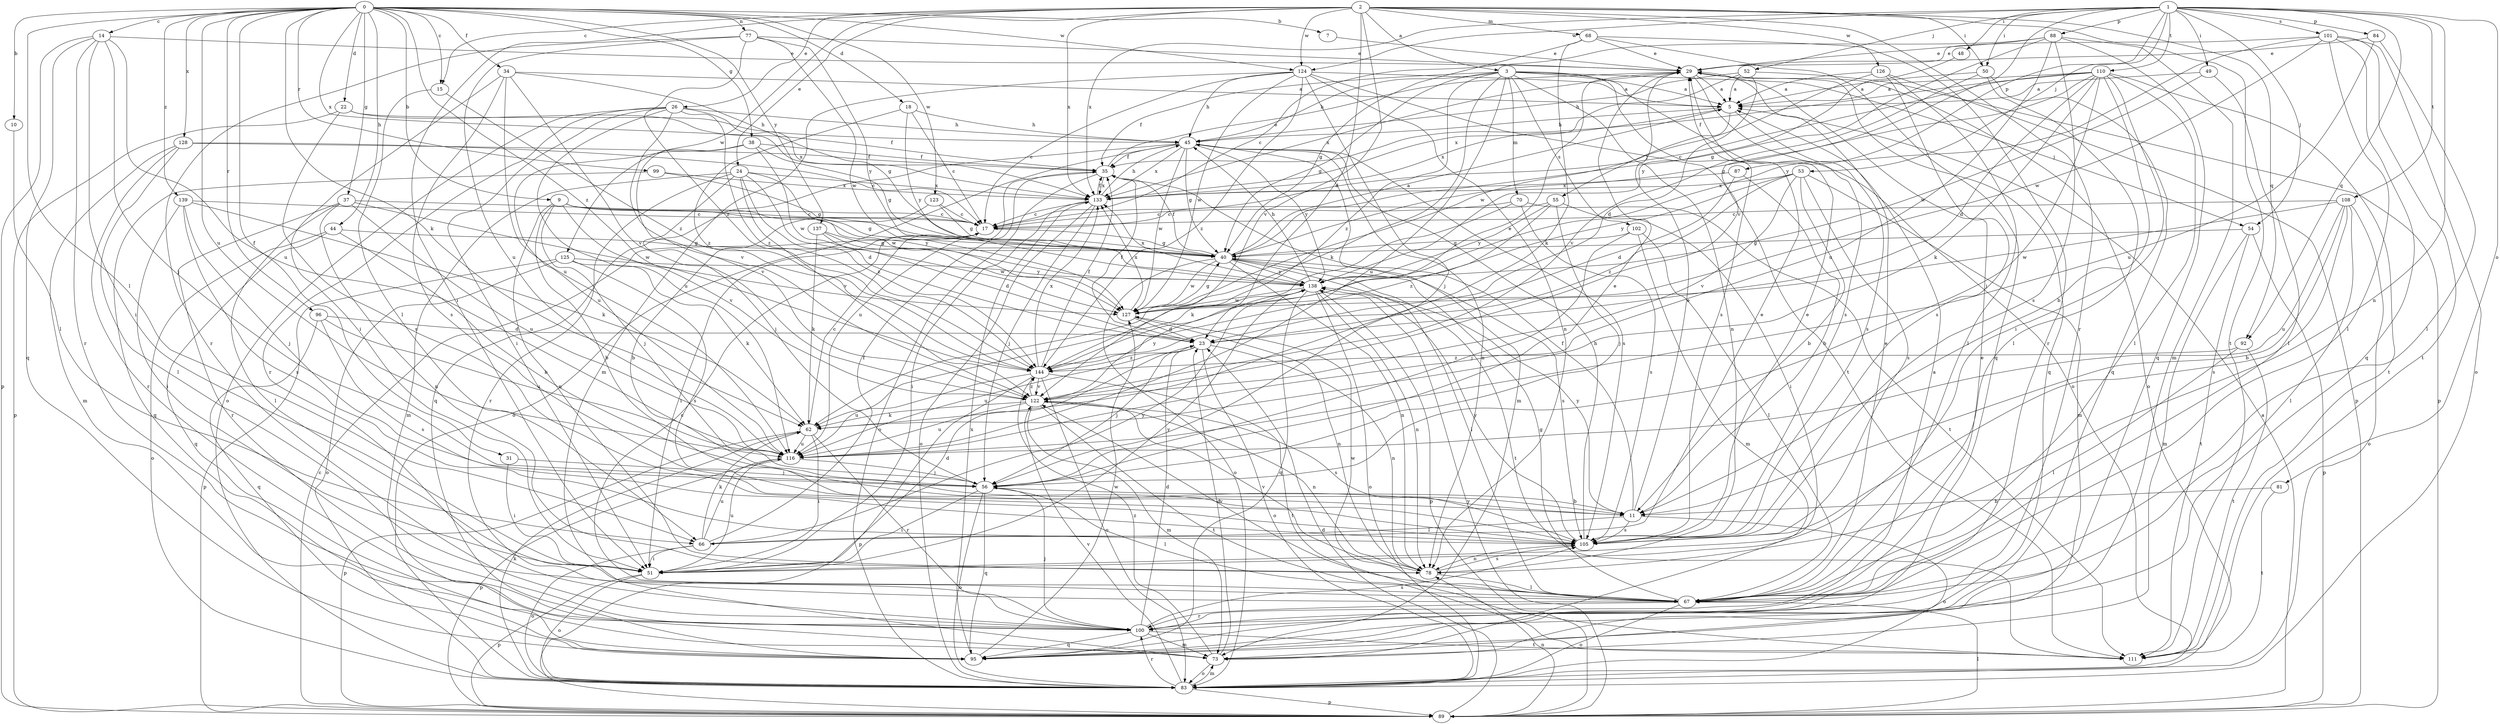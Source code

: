 strict digraph  {
0;
1;
2;
3;
5;
7;
9;
10;
11;
14;
15;
17;
18;
22;
23;
24;
26;
29;
31;
34;
35;
37;
38;
40;
44;
45;
48;
49;
50;
51;
52;
53;
54;
55;
56;
62;
66;
67;
68;
70;
73;
77;
78;
81;
83;
84;
87;
88;
89;
92;
95;
96;
99;
100;
101;
102;
105;
108;
110;
111;
116;
122;
123;
124;
125;
126;
127;
128;
133;
137;
138;
139;
144;
0 -> 7  [label=b];
0 -> 9  [label=b];
0 -> 10  [label=b];
0 -> 14  [label=c];
0 -> 15  [label=c];
0 -> 18  [label=d];
0 -> 22  [label=d];
0 -> 31  [label=f];
0 -> 34  [label=f];
0 -> 37  [label=g];
0 -> 38  [label=g];
0 -> 44  [label=h];
0 -> 62  [label=k];
0 -> 66  [label=l];
0 -> 77  [label=n];
0 -> 96  [label=r];
0 -> 99  [label=r];
0 -> 116  [label=u];
0 -> 123  [label=w];
0 -> 124  [label=w];
0 -> 128  [label=x];
0 -> 133  [label=x];
0 -> 137  [label=y];
0 -> 139  [label=z];
0 -> 144  [label=z];
1 -> 48  [label=i];
1 -> 49  [label=i];
1 -> 50  [label=i];
1 -> 52  [label=j];
1 -> 53  [label=j];
1 -> 54  [label=j];
1 -> 78  [label=n];
1 -> 81  [label=o];
1 -> 84  [label=p];
1 -> 87  [label=p];
1 -> 88  [label=p];
1 -> 92  [label=q];
1 -> 101  [label=s];
1 -> 108  [label=t];
1 -> 110  [label=t];
1 -> 122  [label=v];
1 -> 124  [label=w];
1 -> 133  [label=x];
2 -> 3  [label=a];
2 -> 15  [label=c];
2 -> 23  [label=d];
2 -> 24  [label=e];
2 -> 26  [label=e];
2 -> 50  [label=i];
2 -> 51  [label=i];
2 -> 68  [label=m];
2 -> 92  [label=q];
2 -> 100  [label=r];
2 -> 111  [label=t];
2 -> 122  [label=v];
2 -> 124  [label=w];
2 -> 125  [label=w];
2 -> 126  [label=w];
2 -> 133  [label=x];
3 -> 5  [label=a];
3 -> 35  [label=f];
3 -> 40  [label=g];
3 -> 45  [label=h];
3 -> 54  [label=j];
3 -> 62  [label=k];
3 -> 70  [label=m];
3 -> 78  [label=n];
3 -> 83  [label=o];
3 -> 102  [label=s];
3 -> 105  [label=s];
3 -> 116  [label=u];
3 -> 144  [label=z];
5 -> 45  [label=h];
5 -> 55  [label=j];
5 -> 105  [label=s];
5 -> 133  [label=x];
7 -> 29  [label=e];
9 -> 11  [label=b];
9 -> 17  [label=c];
9 -> 40  [label=g];
9 -> 56  [label=j];
9 -> 78  [label=n];
9 -> 122  [label=v];
9 -> 138  [label=y];
10 -> 66  [label=l];
11 -> 29  [label=e];
11 -> 35  [label=f];
11 -> 66  [label=l];
11 -> 83  [label=o];
11 -> 105  [label=s];
11 -> 138  [label=y];
14 -> 29  [label=e];
14 -> 51  [label=i];
14 -> 56  [label=j];
14 -> 89  [label=p];
14 -> 95  [label=q];
14 -> 100  [label=r];
14 -> 116  [label=u];
15 -> 66  [label=l];
15 -> 144  [label=z];
17 -> 40  [label=g];
17 -> 51  [label=i];
18 -> 17  [label=c];
18 -> 45  [label=h];
18 -> 138  [label=y];
18 -> 144  [label=z];
22 -> 35  [label=f];
22 -> 45  [label=h];
22 -> 89  [label=p];
22 -> 105  [label=s];
23 -> 35  [label=f];
23 -> 56  [label=j];
23 -> 78  [label=n];
23 -> 83  [label=o];
23 -> 116  [label=u];
23 -> 144  [label=z];
24 -> 23  [label=d];
24 -> 56  [label=j];
24 -> 73  [label=m];
24 -> 100  [label=r];
24 -> 122  [label=v];
24 -> 127  [label=w];
24 -> 133  [label=x];
24 -> 144  [label=z];
26 -> 45  [label=h];
26 -> 51  [label=i];
26 -> 83  [label=o];
26 -> 100  [label=r];
26 -> 116  [label=u];
26 -> 122  [label=v];
26 -> 133  [label=x];
26 -> 144  [label=z];
29 -> 5  [label=a];
29 -> 83  [label=o];
29 -> 95  [label=q];
29 -> 105  [label=s];
29 -> 133  [label=x];
31 -> 51  [label=i];
31 -> 56  [label=j];
34 -> 5  [label=a];
34 -> 40  [label=g];
34 -> 51  [label=i];
34 -> 105  [label=s];
34 -> 116  [label=u];
34 -> 122  [label=v];
35 -> 29  [label=e];
35 -> 83  [label=o];
35 -> 116  [label=u];
35 -> 133  [label=x];
37 -> 17  [label=c];
37 -> 67  [label=l];
37 -> 78  [label=n];
37 -> 100  [label=r];
37 -> 116  [label=u];
37 -> 127  [label=w];
38 -> 35  [label=f];
38 -> 40  [label=g];
38 -> 116  [label=u];
38 -> 122  [label=v];
38 -> 127  [label=w];
40 -> 5  [label=a];
40 -> 35  [label=f];
40 -> 67  [label=l];
40 -> 78  [label=n];
40 -> 83  [label=o];
40 -> 105  [label=s];
40 -> 111  [label=t];
40 -> 127  [label=w];
40 -> 138  [label=y];
44 -> 11  [label=b];
44 -> 40  [label=g];
44 -> 83  [label=o];
44 -> 95  [label=q];
45 -> 35  [label=f];
45 -> 40  [label=g];
45 -> 73  [label=m];
45 -> 78  [label=n];
45 -> 83  [label=o];
45 -> 95  [label=q];
45 -> 105  [label=s];
45 -> 127  [label=w];
45 -> 133  [label=x];
45 -> 138  [label=y];
48 -> 138  [label=y];
49 -> 5  [label=a];
49 -> 67  [label=l];
49 -> 127  [label=w];
50 -> 5  [label=a];
50 -> 67  [label=l];
50 -> 95  [label=q];
50 -> 122  [label=v];
51 -> 23  [label=d];
51 -> 83  [label=o];
51 -> 89  [label=p];
51 -> 116  [label=u];
51 -> 138  [label=y];
52 -> 5  [label=a];
52 -> 23  [label=d];
52 -> 45  [label=h];
52 -> 89  [label=p];
52 -> 133  [label=x];
53 -> 11  [label=b];
53 -> 73  [label=m];
53 -> 105  [label=s];
53 -> 122  [label=v];
53 -> 133  [label=x];
53 -> 138  [label=y];
53 -> 144  [label=z];
54 -> 40  [label=g];
54 -> 73  [label=m];
54 -> 89  [label=p];
54 -> 111  [label=t];
55 -> 17  [label=c];
55 -> 51  [label=i];
55 -> 56  [label=j];
55 -> 138  [label=y];
55 -> 144  [label=z];
56 -> 11  [label=b];
56 -> 29  [label=e];
56 -> 51  [label=i];
56 -> 67  [label=l];
56 -> 83  [label=o];
56 -> 95  [label=q];
62 -> 17  [label=c];
62 -> 51  [label=i];
62 -> 89  [label=p];
62 -> 100  [label=r];
62 -> 116  [label=u];
66 -> 29  [label=e];
66 -> 35  [label=f];
66 -> 51  [label=i];
66 -> 62  [label=k];
66 -> 83  [label=o];
66 -> 116  [label=u];
66 -> 138  [label=y];
67 -> 17  [label=c];
67 -> 29  [label=e];
67 -> 40  [label=g];
67 -> 83  [label=o];
67 -> 100  [label=r];
67 -> 122  [label=v];
67 -> 127  [label=w];
68 -> 29  [label=e];
68 -> 40  [label=g];
68 -> 62  [label=k];
68 -> 95  [label=q];
68 -> 100  [label=r];
70 -> 17  [label=c];
70 -> 62  [label=k];
70 -> 105  [label=s];
70 -> 111  [label=t];
73 -> 23  [label=d];
73 -> 83  [label=o];
73 -> 144  [label=z];
77 -> 29  [label=e];
77 -> 100  [label=r];
77 -> 116  [label=u];
77 -> 127  [label=w];
77 -> 138  [label=y];
77 -> 144  [label=z];
78 -> 67  [label=l];
78 -> 105  [label=s];
78 -> 122  [label=v];
81 -> 11  [label=b];
81 -> 111  [label=t];
83 -> 62  [label=k];
83 -> 73  [label=m];
83 -> 89  [label=p];
83 -> 100  [label=r];
83 -> 122  [label=v];
84 -> 29  [label=e];
84 -> 67  [label=l];
84 -> 116  [label=u];
87 -> 11  [label=b];
87 -> 23  [label=d];
87 -> 133  [label=x];
88 -> 17  [label=c];
88 -> 29  [label=e];
88 -> 40  [label=g];
88 -> 73  [label=m];
88 -> 95  [label=q];
88 -> 105  [label=s];
88 -> 116  [label=u];
89 -> 5  [label=a];
89 -> 17  [label=c];
89 -> 23  [label=d];
89 -> 67  [label=l];
89 -> 78  [label=n];
89 -> 138  [label=y];
92 -> 67  [label=l];
92 -> 111  [label=t];
92 -> 144  [label=z];
95 -> 127  [label=w];
95 -> 133  [label=x];
96 -> 23  [label=d];
96 -> 95  [label=q];
96 -> 105  [label=s];
96 -> 116  [label=u];
99 -> 40  [label=g];
99 -> 95  [label=q];
99 -> 133  [label=x];
100 -> 5  [label=a];
100 -> 23  [label=d];
100 -> 29  [label=e];
100 -> 56  [label=j];
100 -> 73  [label=m];
100 -> 95  [label=q];
100 -> 105  [label=s];
100 -> 111  [label=t];
101 -> 29  [label=e];
101 -> 67  [label=l];
101 -> 83  [label=o];
101 -> 95  [label=q];
101 -> 111  [label=t];
101 -> 127  [label=w];
101 -> 138  [label=y];
102 -> 40  [label=g];
102 -> 56  [label=j];
102 -> 67  [label=l];
102 -> 73  [label=m];
105 -> 29  [label=e];
105 -> 45  [label=h];
105 -> 78  [label=n];
105 -> 138  [label=y];
108 -> 11  [label=b];
108 -> 17  [label=c];
108 -> 67  [label=l];
108 -> 83  [label=o];
108 -> 105  [label=s];
108 -> 116  [label=u];
108 -> 127  [label=w];
110 -> 5  [label=a];
110 -> 11  [label=b];
110 -> 17  [label=c];
110 -> 23  [label=d];
110 -> 35  [label=f];
110 -> 40  [label=g];
110 -> 51  [label=i];
110 -> 56  [label=j];
110 -> 62  [label=k];
110 -> 67  [label=l];
110 -> 111  [label=t];
116 -> 56  [label=j];
116 -> 89  [label=p];
122 -> 62  [label=k];
122 -> 73  [label=m];
122 -> 78  [label=n];
122 -> 105  [label=s];
122 -> 111  [label=t];
122 -> 116  [label=u];
122 -> 138  [label=y];
122 -> 144  [label=z];
123 -> 11  [label=b];
123 -> 17  [label=c];
123 -> 40  [label=g];
124 -> 5  [label=a];
124 -> 17  [label=c];
124 -> 45  [label=h];
124 -> 56  [label=j];
124 -> 73  [label=m];
124 -> 78  [label=n];
124 -> 111  [label=t];
124 -> 127  [label=w];
124 -> 144  [label=z];
125 -> 62  [label=k];
125 -> 83  [label=o];
125 -> 89  [label=p];
125 -> 105  [label=s];
125 -> 138  [label=y];
126 -> 5  [label=a];
126 -> 67  [label=l];
126 -> 89  [label=p];
126 -> 105  [label=s];
126 -> 127  [label=w];
127 -> 23  [label=d];
127 -> 40  [label=g];
127 -> 78  [label=n];
127 -> 133  [label=x];
128 -> 17  [label=c];
128 -> 35  [label=f];
128 -> 67  [label=l];
128 -> 73  [label=m];
128 -> 100  [label=r];
133 -> 17  [label=c];
133 -> 35  [label=f];
133 -> 45  [label=h];
133 -> 51  [label=i];
133 -> 56  [label=j];
133 -> 83  [label=o];
137 -> 23  [label=d];
137 -> 40  [label=g];
137 -> 62  [label=k];
137 -> 127  [label=w];
138 -> 45  [label=h];
138 -> 78  [label=n];
138 -> 83  [label=o];
138 -> 89  [label=p];
138 -> 95  [label=q];
138 -> 127  [label=w];
138 -> 133  [label=x];
139 -> 17  [label=c];
139 -> 51  [label=i];
139 -> 56  [label=j];
139 -> 62  [label=k];
139 -> 105  [label=s];
144 -> 29  [label=e];
144 -> 35  [label=f];
144 -> 83  [label=o];
144 -> 89  [label=p];
144 -> 111  [label=t];
144 -> 116  [label=u];
144 -> 122  [label=v];
144 -> 133  [label=x];
}

